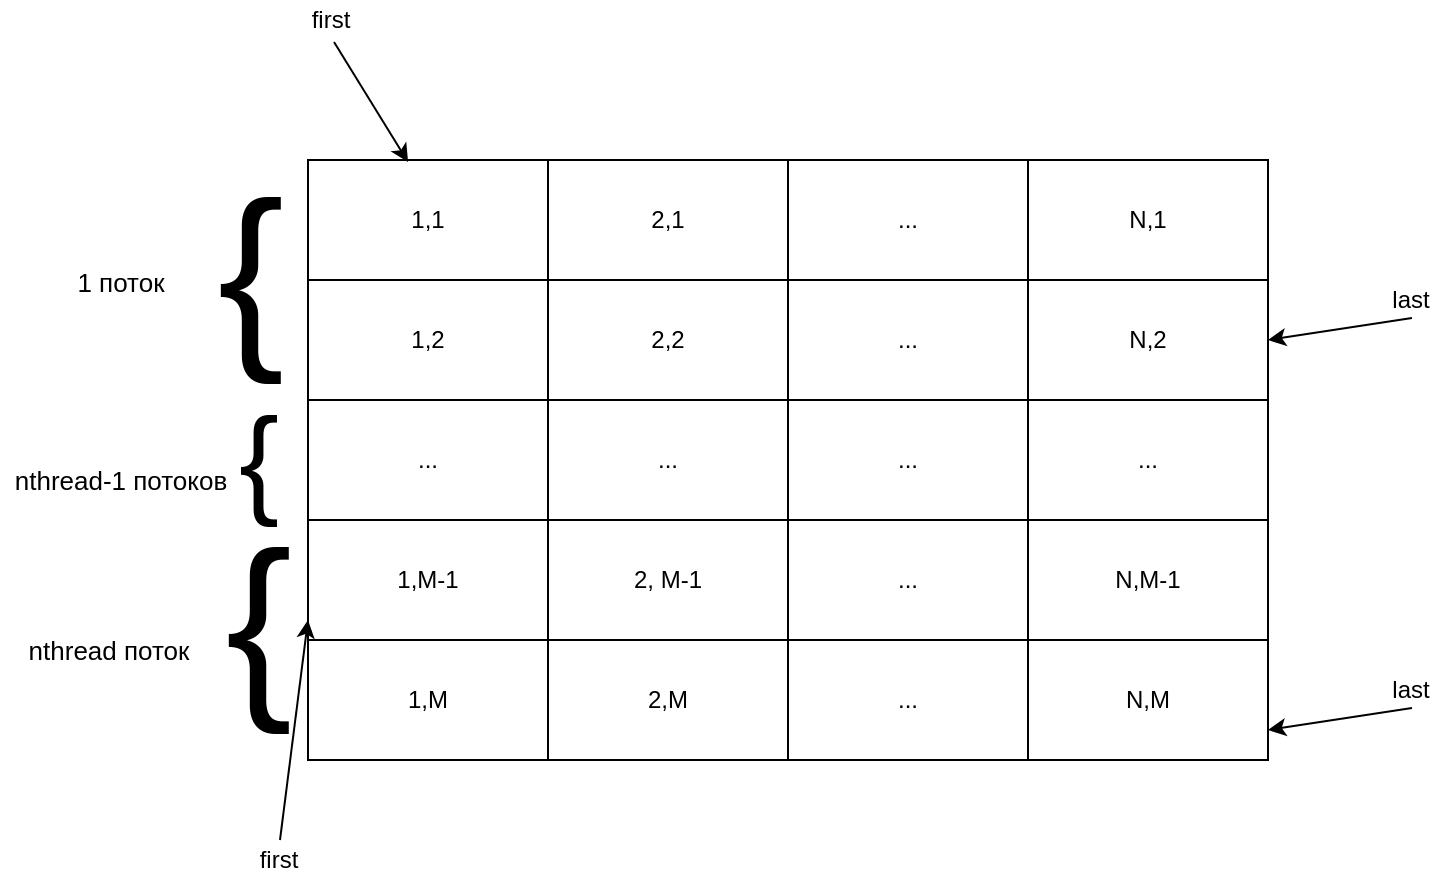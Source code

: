 <mxfile version="18.0.6" type="device"><diagram id="C5RBs43oDa-KdzZeNtuy" name="Page-1"><mxGraphModel dx="1102" dy="865" grid="1" gridSize="10" guides="1" tooltips="1" connect="1" arrows="1" fold="1" page="1" pageScale="1" pageWidth="827" pageHeight="1169" math="0" shadow="0"><root><mxCell id="WIyWlLk6GJQsqaUBKTNV-0"/><mxCell id="WIyWlLk6GJQsqaUBKTNV-1" parent="WIyWlLk6GJQsqaUBKTNV-0"/><mxCell id="HO6x2LJ18CWG2qwYaL6U-0" value="1,1" style="rounded=0;whiteSpace=wrap;html=1;" parent="WIyWlLk6GJQsqaUBKTNV-1" vertex="1"><mxGeometry x="354" y="280" width="120" height="60" as="geometry"/></mxCell><mxCell id="HO6x2LJ18CWG2qwYaL6U-1" value="1,2" style="rounded=0;whiteSpace=wrap;html=1;" parent="WIyWlLk6GJQsqaUBKTNV-1" vertex="1"><mxGeometry x="354" y="340" width="120" height="60" as="geometry"/></mxCell><mxCell id="HO6x2LJ18CWG2qwYaL6U-2" value="..." style="rounded=0;whiteSpace=wrap;html=1;" parent="WIyWlLk6GJQsqaUBKTNV-1" vertex="1"><mxGeometry x="354" y="400" width="120" height="60" as="geometry"/></mxCell><mxCell id="HO6x2LJ18CWG2qwYaL6U-3" value="1,M" style="rounded=0;whiteSpace=wrap;html=1;" parent="WIyWlLk6GJQsqaUBKTNV-1" vertex="1"><mxGeometry x="354" y="520" width="120" height="60" as="geometry"/></mxCell><mxCell id="HO6x2LJ18CWG2qwYaL6U-4" value="2,1" style="rounded=0;whiteSpace=wrap;html=1;" parent="WIyWlLk6GJQsqaUBKTNV-1" vertex="1"><mxGeometry x="474" y="280" width="120" height="60" as="geometry"/></mxCell><mxCell id="HO6x2LJ18CWG2qwYaL6U-5" value="2,2" style="rounded=0;whiteSpace=wrap;html=1;" parent="WIyWlLk6GJQsqaUBKTNV-1" vertex="1"><mxGeometry x="474" y="340" width="120" height="60" as="geometry"/></mxCell><mxCell id="HO6x2LJ18CWG2qwYaL6U-6" value="..." style="rounded=0;whiteSpace=wrap;html=1;" parent="WIyWlLk6GJQsqaUBKTNV-1" vertex="1"><mxGeometry x="474" y="400" width="120" height="60" as="geometry"/></mxCell><mxCell id="HO6x2LJ18CWG2qwYaL6U-7" value="2,M" style="rounded=0;whiteSpace=wrap;html=1;" parent="WIyWlLk6GJQsqaUBKTNV-1" vertex="1"><mxGeometry x="474" y="520" width="120" height="60" as="geometry"/></mxCell><mxCell id="HO6x2LJ18CWG2qwYaL6U-8" value="..." style="rounded=0;whiteSpace=wrap;html=1;" parent="WIyWlLk6GJQsqaUBKTNV-1" vertex="1"><mxGeometry x="594" y="280" width="120" height="60" as="geometry"/></mxCell><mxCell id="HO6x2LJ18CWG2qwYaL6U-9" value="..." style="rounded=0;whiteSpace=wrap;html=1;" parent="WIyWlLk6GJQsqaUBKTNV-1" vertex="1"><mxGeometry x="594" y="340" width="120" height="60" as="geometry"/></mxCell><mxCell id="HO6x2LJ18CWG2qwYaL6U-10" value="..." style="rounded=0;whiteSpace=wrap;html=1;" parent="WIyWlLk6GJQsqaUBKTNV-1" vertex="1"><mxGeometry x="594" y="400" width="120" height="60" as="geometry"/></mxCell><mxCell id="HO6x2LJ18CWG2qwYaL6U-11" value="..." style="rounded=0;whiteSpace=wrap;html=1;" parent="WIyWlLk6GJQsqaUBKTNV-1" vertex="1"><mxGeometry x="594" y="520" width="120" height="60" as="geometry"/></mxCell><mxCell id="HO6x2LJ18CWG2qwYaL6U-12" value="N,1" style="rounded=0;whiteSpace=wrap;html=1;" parent="WIyWlLk6GJQsqaUBKTNV-1" vertex="1"><mxGeometry x="714" y="280" width="120" height="60" as="geometry"/></mxCell><mxCell id="HO6x2LJ18CWG2qwYaL6U-13" value="&lt;span style=&quot;&quot;&gt;N,2&lt;/span&gt;" style="rounded=0;whiteSpace=wrap;html=1;" parent="WIyWlLk6GJQsqaUBKTNV-1" vertex="1"><mxGeometry x="714" y="340" width="120" height="60" as="geometry"/></mxCell><mxCell id="HO6x2LJ18CWG2qwYaL6U-14" value="..." style="rounded=0;whiteSpace=wrap;html=1;" parent="WIyWlLk6GJQsqaUBKTNV-1" vertex="1"><mxGeometry x="714" y="400" width="120" height="60" as="geometry"/></mxCell><mxCell id="HO6x2LJ18CWG2qwYaL6U-15" value="N,M" style="rounded=0;whiteSpace=wrap;html=1;" parent="WIyWlLk6GJQsqaUBKTNV-1" vertex="1"><mxGeometry x="714" y="520" width="120" height="60" as="geometry"/></mxCell><mxCell id="HO6x2LJ18CWG2qwYaL6U-16" value="&lt;font style=&quot;font-size: 100px;&quot;&gt;{&lt;/font&gt;" style="text;html=1;align=center;verticalAlign=middle;resizable=0;points=[];autosize=1;strokeColor=none;fillColor=none;" parent="WIyWlLk6GJQsqaUBKTNV-1" vertex="1"><mxGeometry x="300" y="310" width="50" height="50" as="geometry"/></mxCell><mxCell id="HO6x2LJ18CWG2qwYaL6U-17" value="&lt;font style=&quot;font-size: 13px; line-height: 1;&quot;&gt;1 поток&lt;/font&gt;" style="text;html=1;align=center;verticalAlign=middle;resizable=0;points=[];autosize=1;strokeColor=none;fillColor=none;fontSize=100;" parent="WIyWlLk6GJQsqaUBKTNV-1" vertex="1"><mxGeometry x="230" y="245" width="60" height="130" as="geometry"/></mxCell><mxCell id="HO6x2LJ18CWG2qwYaL6U-18" value="1,M-1" style="rounded=0;whiteSpace=wrap;html=1;" parent="WIyWlLk6GJQsqaUBKTNV-1" vertex="1"><mxGeometry x="354" y="460" width="120" height="60" as="geometry"/></mxCell><mxCell id="HO6x2LJ18CWG2qwYaL6U-19" value="2, M-1" style="rounded=0;whiteSpace=wrap;html=1;" parent="WIyWlLk6GJQsqaUBKTNV-1" vertex="1"><mxGeometry x="474" y="460" width="120" height="60" as="geometry"/></mxCell><mxCell id="HO6x2LJ18CWG2qwYaL6U-20" value="..." style="rounded=0;whiteSpace=wrap;html=1;" parent="WIyWlLk6GJQsqaUBKTNV-1" vertex="1"><mxGeometry x="594" y="460" width="120" height="60" as="geometry"/></mxCell><mxCell id="HO6x2LJ18CWG2qwYaL6U-21" value="N,M-1" style="rounded=0;whiteSpace=wrap;html=1;" parent="WIyWlLk6GJQsqaUBKTNV-1" vertex="1"><mxGeometry x="714" y="460" width="120" height="60" as="geometry"/></mxCell><mxCell id="HO6x2LJ18CWG2qwYaL6U-22" value="&lt;font style=&quot;font-size: 60px;&quot;&gt;{&lt;/font&gt;" style="text;html=1;align=center;verticalAlign=middle;resizable=0;points=[];autosize=1;strokeColor=none;fillColor=none;" parent="WIyWlLk6GJQsqaUBKTNV-1" vertex="1"><mxGeometry x="309" y="410" width="40" height="40" as="geometry"/></mxCell><mxCell id="HO6x2LJ18CWG2qwYaL6U-23" value="nthread-1 потоков" style="text;html=1;align=center;verticalAlign=middle;resizable=0;points=[];autosize=1;strokeColor=none;fillColor=none;fontSize=13;" parent="WIyWlLk6GJQsqaUBKTNV-1" vertex="1"><mxGeometry x="200" y="430" width="120" height="20" as="geometry"/></mxCell><mxCell id="HO6x2LJ18CWG2qwYaL6U-24" value="&lt;font style=&quot;font-size: 100px;&quot;&gt;{&lt;/font&gt;" style="text;html=1;align=center;verticalAlign=middle;resizable=0;points=[];autosize=1;strokeColor=none;fillColor=none;" parent="WIyWlLk6GJQsqaUBKTNV-1" vertex="1"><mxGeometry x="304" y="485" width="50" height="50" as="geometry"/></mxCell><mxCell id="HO6x2LJ18CWG2qwYaL6U-25" value="nthread поток" style="text;html=1;align=center;verticalAlign=middle;resizable=0;points=[];autosize=1;strokeColor=none;fillColor=none;fontSize=13;" parent="WIyWlLk6GJQsqaUBKTNV-1" vertex="1"><mxGeometry x="204" y="515" width="100" height="20" as="geometry"/></mxCell><mxCell id="dfwrVyHNVnd2iaLR8R5G-1" value="first" style="text;html=1;align=center;verticalAlign=middle;resizable=0;points=[];autosize=1;strokeColor=none;fillColor=none;" parent="WIyWlLk6GJQsqaUBKTNV-1" vertex="1"><mxGeometry x="350" y="200" width="30" height="20" as="geometry"/></mxCell><mxCell id="dfwrVyHNVnd2iaLR8R5G-2" value="last" style="text;html=1;align=center;verticalAlign=middle;resizable=0;points=[];autosize=1;strokeColor=none;fillColor=none;" parent="WIyWlLk6GJQsqaUBKTNV-1" vertex="1"><mxGeometry x="890" y="340" width="30" height="20" as="geometry"/></mxCell><mxCell id="dfwrVyHNVnd2iaLR8R5G-3" value="" style="endArrow=classic;html=1;rounded=0;exitX=0.567;exitY=1.05;exitDx=0;exitDy=0;exitPerimeter=0;entryX=0.417;entryY=0.017;entryDx=0;entryDy=0;entryPerimeter=0;" parent="WIyWlLk6GJQsqaUBKTNV-1" source="dfwrVyHNVnd2iaLR8R5G-1" target="HO6x2LJ18CWG2qwYaL6U-0" edge="1"><mxGeometry width="50" height="50" relative="1" as="geometry"><mxPoint x="150" y="310" as="sourcePoint"/><mxPoint x="420" y="240" as="targetPoint"/></mxGeometry></mxCell><mxCell id="dfwrVyHNVnd2iaLR8R5G-4" value="" style="endArrow=classic;html=1;rounded=0;entryX=1;entryY=0.5;entryDx=0;entryDy=0;exitX=0.533;exitY=0.95;exitDx=0;exitDy=0;exitPerimeter=0;" parent="WIyWlLk6GJQsqaUBKTNV-1" source="dfwrVyHNVnd2iaLR8R5G-2" target="HO6x2LJ18CWG2qwYaL6U-13" edge="1"><mxGeometry width="50" height="50" relative="1" as="geometry"><mxPoint x="910" y="440" as="sourcePoint"/><mxPoint x="960" y="390" as="targetPoint"/></mxGeometry></mxCell><mxCell id="dfwrVyHNVnd2iaLR8R5G-5" value="last" style="text;html=1;align=center;verticalAlign=middle;resizable=0;points=[];autosize=1;strokeColor=none;fillColor=none;" parent="WIyWlLk6GJQsqaUBKTNV-1" vertex="1"><mxGeometry x="890" y="535" width="30" height="20" as="geometry"/></mxCell><mxCell id="dfwrVyHNVnd2iaLR8R5G-6" value="" style="endArrow=classic;html=1;rounded=0;entryX=1;entryY=0.5;entryDx=0;entryDy=0;exitX=0.533;exitY=0.95;exitDx=0;exitDy=0;exitPerimeter=0;" parent="WIyWlLk6GJQsqaUBKTNV-1" source="dfwrVyHNVnd2iaLR8R5G-5" edge="1"><mxGeometry width="50" height="50" relative="1" as="geometry"><mxPoint x="910" y="635" as="sourcePoint"/><mxPoint x="834" y="565" as="targetPoint"/></mxGeometry></mxCell><mxCell id="dfwrVyHNVnd2iaLR8R5G-7" value="first" style="text;html=1;align=center;verticalAlign=middle;resizable=0;points=[];autosize=1;strokeColor=none;fillColor=none;" parent="WIyWlLk6GJQsqaUBKTNV-1" vertex="1"><mxGeometry x="324" y="620" width="30" height="20" as="geometry"/></mxCell><mxCell id="dfwrVyHNVnd2iaLR8R5G-8" value="" style="endArrow=classic;html=1;rounded=0;entryX=0;entryY=0.75;entryDx=0;entryDy=0;" parent="WIyWlLk6GJQsqaUBKTNV-1" edge="1"><mxGeometry width="50" height="50" relative="1" as="geometry"><mxPoint x="340" y="620" as="sourcePoint"/><mxPoint x="354" y="510" as="targetPoint"/></mxGeometry></mxCell></root></mxGraphModel></diagram></mxfile>